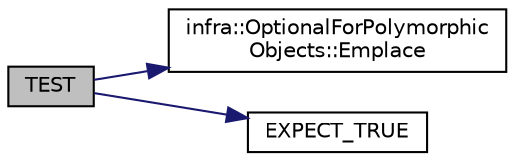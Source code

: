 digraph "TEST"
{
 // INTERACTIVE_SVG=YES
  edge [fontname="Helvetica",fontsize="10",labelfontname="Helvetica",labelfontsize="10"];
  node [fontname="Helvetica",fontsize="10",shape=record];
  rankdir="LR";
  Node135 [label="TEST",height=0.2,width=0.4,color="black", fillcolor="grey75", style="filled", fontcolor="black"];
  Node135 -> Node136 [color="midnightblue",fontsize="10",style="solid",fontname="Helvetica"];
  Node136 [label="infra::OptionalForPolymorphic\lObjects::Emplace",height=0.2,width=0.4,color="black", fillcolor="white", style="filled",URL="$df/d2f/classinfra_1_1_optional_for_polymorphic_objects.html#ad5e3e86450cd0738810d9e798889b759"];
  Node135 -> Node137 [color="midnightblue",fontsize="10",style="solid",fontname="Helvetica"];
  Node137 [label="EXPECT_TRUE",height=0.2,width=0.4,color="black", fillcolor="white", style="filled",URL="$d6/def/_test_json_8cpp.html#a84dbe6e62bbec23a120a258315c7b6dc"];
}
